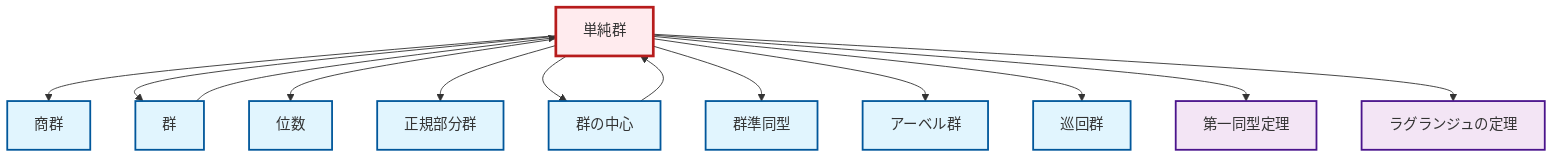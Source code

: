 graph TD
    classDef definition fill:#e1f5fe,stroke:#01579b,stroke-width:2px
    classDef theorem fill:#f3e5f5,stroke:#4a148c,stroke-width:2px
    classDef axiom fill:#fff3e0,stroke:#e65100,stroke-width:2px
    classDef example fill:#e8f5e9,stroke:#1b5e20,stroke-width:2px
    classDef current fill:#ffebee,stroke:#b71c1c,stroke-width:3px
    def-order["位数"]:::definition
    thm-first-isomorphism["第一同型定理"]:::theorem
    def-homomorphism["群準同型"]:::definition
    def-normal-subgroup["正規部分群"]:::definition
    def-abelian-group["アーベル群"]:::definition
    def-simple-group["単純群"]:::definition
    thm-lagrange["ラグランジュの定理"]:::theorem
    def-quotient-group["商群"]:::definition
    def-cyclic-group["巡回群"]:::definition
    def-group["群"]:::definition
    def-center-of-group["群の中心"]:::definition
    def-group --> def-simple-group
    def-simple-group --> def-quotient-group
    def-simple-group --> def-group
    def-simple-group --> def-order
    def-simple-group --> def-normal-subgroup
    def-simple-group --> def-center-of-group
    def-simple-group --> def-homomorphism
    def-simple-group --> def-abelian-group
    def-simple-group --> def-cyclic-group
    def-center-of-group --> def-simple-group
    def-simple-group --> thm-first-isomorphism
    def-simple-group --> thm-lagrange
    class def-simple-group current
